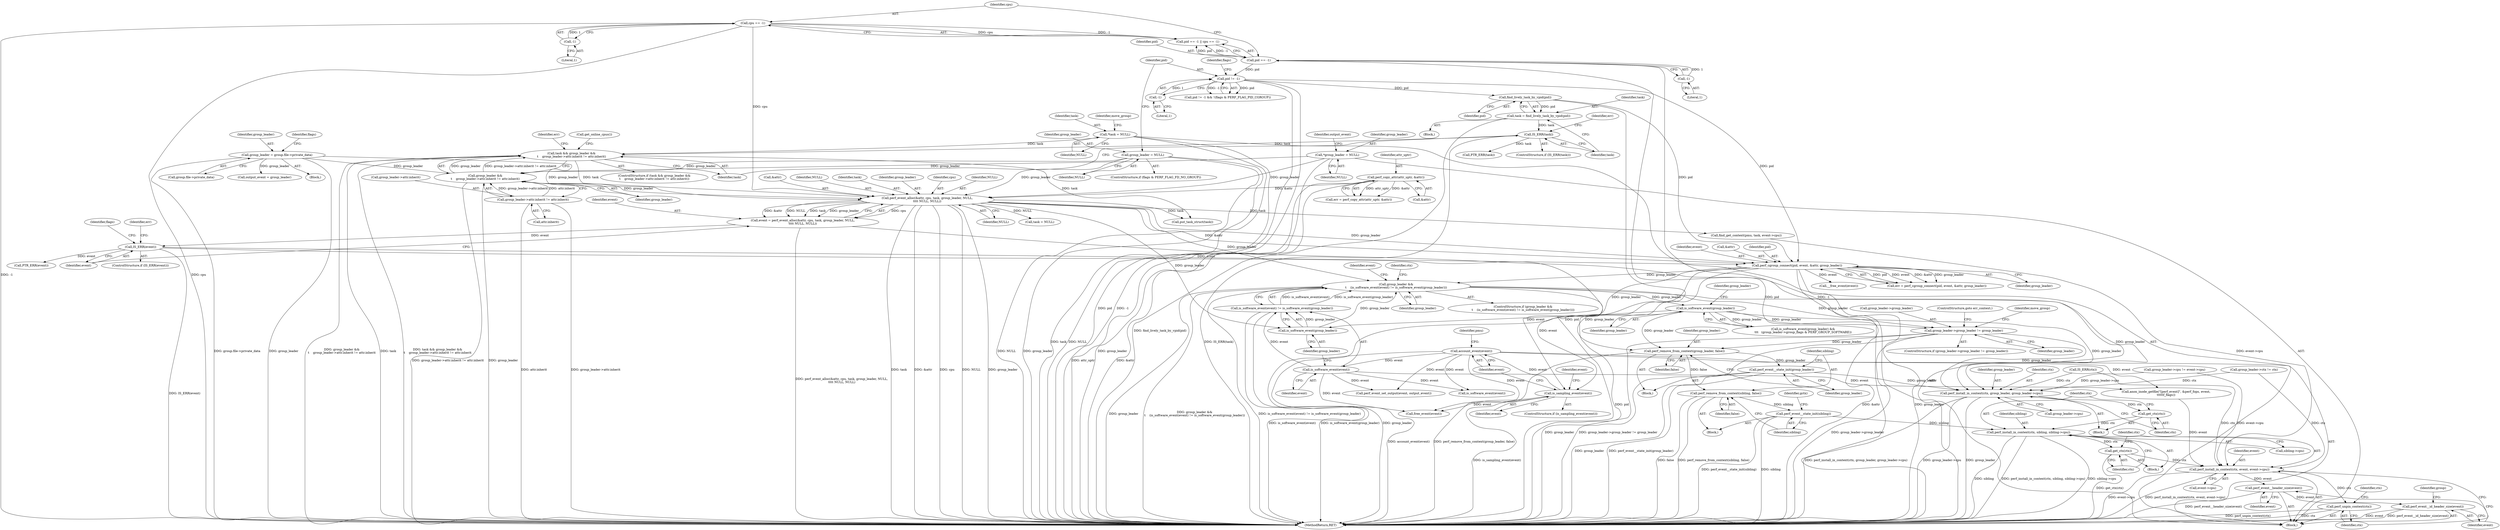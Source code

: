 digraph "0_linux_f63a8daa5812afef4f06c962351687e1ff9ccb2b@API" {
"1000546" [label="(Call,perf_remove_from_context(group_leader, false))"];
"1000457" [label="(Call,group_leader->group_leader != group_leader)"];
"1000393" [label="(Call,group_leader &&\n\t    (is_software_event(event) != is_software_event(group_leader)))"];
"1000355" [label="(Call,perf_cgroup_connect(pid, event, &attr, group_leader))"];
"1000285" [label="(Call,pid != -1)"];
"1000219" [label="(Call,pid == -1)"];
"1000221" [label="(Call,-1)"];
"1000287" [label="(Call,-1)"];
"1000296" [label="(Call,find_lively_task_by_vpid(pid))"];
"1000340" [label="(Call,IS_ERR(event))"];
"1000328" [label="(Call,event = perf_event_alloc(&attr, cpu, task, group_leader, NULL,\n\t\t\t\t NULL, NULL))"];
"1000330" [label="(Call,perf_event_alloc(&attr, cpu, task, group_leader, NULL,\n\t\t\t\t NULL, NULL))"];
"1000171" [label="(Call,perf_copy_attr(attr_uptr, &attr))"];
"1000223" [label="(Call,cpu == -1)"];
"1000225" [label="(Call,-1)"];
"1000308" [label="(Call,task && group_leader &&\n\t    group_leader->attr.inherit != attr.inherit)"];
"1000148" [label="(Call,*task = NULL)"];
"1000299" [label="(Call,IS_ERR(task))"];
"1000294" [label="(Call,task = find_lively_task_by_vpid(pid))"];
"1000310" [label="(Call,group_leader &&\n\t    group_leader->attr.inherit != attr.inherit)"];
"1000129" [label="(Call,*group_leader = NULL)"];
"1000262" [label="(Call,group_leader = group.file->private_data)"];
"1000280" [label="(Call,group_leader = NULL)"];
"1000312" [label="(Call,group_leader->attr.inherit != attr.inherit)"];
"1000398" [label="(Call,is_software_event(group_leader))"];
"1000395" [label="(Call,is_software_event(event) != is_software_event(group_leader))"];
"1000396" [label="(Call,is_software_event(event))"];
"1000385" [label="(Call,account_event(event))"];
"1000368" [label="(Call,is_sampling_event(event))"];
"1000413" [label="(Call,is_software_event(group_leader))"];
"1000549" [label="(Call,perf_event__state_init(group_leader))"];
"1000579" [label="(Call,perf_install_in_context(ctx, group_leader, group_leader->cpu))"];
"1000585" [label="(Call,get_ctx(ctx))"];
"1000588" [label="(Call,perf_install_in_context(ctx, sibling, sibling->cpu))"];
"1000594" [label="(Call,get_ctx(ctx))"];
"1000596" [label="(Call,perf_install_in_context(ctx, event, event->cpu))"];
"1000602" [label="(Call,perf_unpin_context(ctx))"];
"1000634" [label="(Call,perf_event__header_size(event))"];
"1000636" [label="(Call,perf_event__id_header_size(event))"];
"1000552" [label="(Call,perf_remove_from_context(sibling, false))"];
"1000555" [label="(Call,perf_event__state_init(sibling))"];
"1000328" [label="(Call,event = perf_event_alloc(&attr, cpu, task, group_leader, NULL,\n\t\t\t\t NULL, NULL))"];
"1000426" [label="(Call,find_get_context(pmu, task, event->cpu))"];
"1000658" [label="(Call,put_task_struct(task))"];
"1000581" [label="(Identifier,group_leader)"];
"1000554" [label="(Identifier,false)"];
"1000341" [label="(Identifier,event)"];
"1000331" [label="(Call,&attr)"];
"1000489" [label="(Call,group_leader->ctx != ctx)"];
"1000636" [label="(Call,perf_event__id_header_size(event))"];
"1000280" [label="(Call,group_leader = NULL)"];
"1000402" [label="(Call,is_software_event(event))"];
"1000273" [label="(Call,output_event = group_leader)"];
"1000329" [label="(Identifier,event)"];
"1000577" [label="(Block,)"];
"1000276" [label="(ControlStructure,if (flags & PERF_FLAG_FD_NO_GROUP))"];
"1000225" [label="(Call,-1)"];
"1000580" [label="(Identifier,ctx)"];
"1000284" [label="(Call,pid != -1 && !(flags & PERF_FLAG_PID_CGROUP))"];
"1000294" [label="(Call,task = find_lively_task_by_vpid(pid))"];
"1000310" [label="(Call,group_leader &&\n\t    group_leader->attr.inherit != attr.inherit)"];
"1000149" [label="(Identifier,task)"];
"1000587" [label="(Block,)"];
"1000357" [label="(Identifier,event)"];
"1000582" [label="(Call,group_leader->cpu)"];
"1000586" [label="(Identifier,ctx)"];
"1000375" [label="(Identifier,event)"];
"1000602" [label="(Call,perf_unpin_context(ctx))"];
"1000550" [label="(Identifier,group_leader)"];
"1000358" [label="(Call,&attr)"];
"1000547" [label="(Identifier,group_leader)"];
"1000556" [label="(Identifier,sibling)"];
"1000307" [label="(ControlStructure,if (task && group_leader &&\n\t    group_leader->attr.inherit != attr.inherit))"];
"1000585" [label="(Call,get_ctx(ctx))"];
"1000353" [label="(Call,err = perf_cgroup_connect(pid, event, &attr, group_leader))"];
"1000291" [label="(Identifier,flags)"];
"1000148" [label="(Call,*task = NULL)"];
"1000552" [label="(Call,perf_remove_from_context(sibling, false))"];
"1000356" [label="(Identifier,pid)"];
"1000171" [label="(Call,perf_copy_attr(attr_uptr, &attr))"];
"1000172" [label="(Identifier,attr_uptr)"];
"1000639" [label="(Identifier,group)"];
"1000637" [label="(Identifier,event)"];
"1000223" [label="(Call,cpu == -1)"];
"1000281" [label="(Identifier,group_leader)"];
"1000271" [label="(Identifier,flags)"];
"1000155" [label="(Identifier,move_group)"];
"1000598" [label="(Identifier,event)"];
"1000546" [label="(Call,perf_remove_from_context(group_leader, false))"];
"1000458" [label="(Call,group_leader->group_leader)"];
"1000318" [label="(Call,attr.inherit)"];
"1000386" [label="(Identifier,event)"];
"1000385" [label="(Call,account_event(event))"];
"1000338" [label="(Identifier,NULL)"];
"1000394" [label="(Identifier,group_leader)"];
"1000300" [label="(Identifier,task)"];
"1000456" [label="(ControlStructure,if (group_leader->group_leader != group_leader))"];
"1000287" [label="(Call,-1)"];
"1000226" [label="(Literal,1)"];
"1000309" [label="(Identifier,task)"];
"1000296" [label="(Call,find_lively_task_by_vpid(pid))"];
"1000597" [label="(Identifier,ctx)"];
"1000337" [label="(Identifier,NULL)"];
"1000298" [label="(ControlStructure,if (IS_ERR(task)))"];
"1000355" [label="(Call,perf_cgroup_connect(pid, event, &attr, group_leader))"];
"1000548" [label="(Identifier,false)"];
"1000252" [label="(Block,)"];
"1000334" [label="(Identifier,task)"];
"1000553" [label="(Identifier,sibling)"];
"1000534" [label="(Block,)"];
"1000595" [label="(Identifier,ctx)"];
"1000461" [label="(Identifier,group_leader)"];
"1000417" [label="(Identifier,group_leader)"];
"1000129" [label="(Call,*group_leader = NULL)"];
"1000350" [label="(Identifier,flags)"];
"1000369" [label="(Identifier,event)"];
"1000412" [label="(Call,is_software_event(group_leader) &&\n\t\t\t   (group_leader->group_flags & PERF_GROUP_SOFTWARE))"];
"1000425" [label="(Identifier,ctx)"];
"1000134" [label="(Identifier,output_event)"];
"1000218" [label="(Call,pid == -1 || cpu == -1)"];
"1000591" [label="(Call,sibling->cpu)"];
"1000360" [label="(Identifier,group_leader)"];
"1000340" [label="(Call,IS_ERR(event))"];
"1000323" [label="(Identifier,err)"];
"1000668" [label="(MethodReturn,RET)"];
"1000457" [label="(Call,group_leader->group_leader != group_leader)"];
"1000392" [label="(ControlStructure,if (group_leader &&\n\t    (is_software_event(event) != is_software_event(group_leader))))"];
"1000345" [label="(Call,PTR_ERR(event))"];
"1000462" [label="(ControlStructure,goto err_context;)"];
"1000288" [label="(Literal,1)"];
"1000403" [label="(Identifier,event)"];
"1000558" [label="(Identifier,gctx)"];
"1000344" [label="(Identifier,err)"];
"1000312" [label="(Call,group_leader->attr.inherit != attr.inherit)"];
"1000579" [label="(Call,perf_install_in_context(ctx, group_leader, group_leader->cpu))"];
"1000335" [label="(Identifier,group_leader)"];
"1000397" [label="(Identifier,event)"];
"1000295" [label="(Identifier,task)"];
"1000150" [label="(Identifier,NULL)"];
"1000327" [label="(Call,get_online_cpus())"];
"1000388" [label="(Identifier,pmu)"];
"1000393" [label="(Call,group_leader &&\n\t    (is_software_event(event) != is_software_event(group_leader)))"];
"1000607" [label="(Identifier,ctx)"];
"1000304" [label="(Call,PTR_ERR(task))"];
"1000169" [label="(Call,err = perf_copy_attr(attr_uptr, &attr))"];
"1000333" [label="(Identifier,cpu)"];
"1000399" [label="(Identifier,group_leader)"];
"1000173" [label="(Call,&attr)"];
"1000446" [label="(Call,task = NULL)"];
"1000635" [label="(Identifier,event)"];
"1000293" [label="(Block,)"];
"1000599" [label="(Call,event->cpu)"];
"1000263" [label="(Identifier,group_leader)"];
"1000433" [label="(Call,IS_ERR(ctx))"];
"1000224" [label="(Identifier,cpu)"];
"1000221" [label="(Call,-1)"];
"1000549" [label="(Call,perf_event__state_init(group_leader))"];
"1000311" [label="(Identifier,group_leader)"];
"1000285" [label="(Call,pid != -1)"];
"1000127" [label="(Block,)"];
"1000464" [label="(Identifier,move_group)"];
"1000220" [label="(Identifier,pid)"];
"1000262" [label="(Call,group_leader = group.file->private_data)"];
"1000414" [label="(Identifier,group_leader)"];
"1000594" [label="(Call,get_ctx(ctx))"];
"1000330" [label="(Call,perf_event_alloc(&attr, cpu, task, group_leader, NULL,\n\t\t\t\t NULL, NULL))"];
"1000303" [label="(Identifier,err)"];
"1000603" [label="(Identifier,ctx)"];
"1000517" [label="(Call,anon_inode_getfile(\"[perf_event]\", &perf_fops, event,\n\t\t\t\t\tf_flags))"];
"1000590" [label="(Identifier,sibling)"];
"1000299" [label="(Call,IS_ERR(task))"];
"1000313" [label="(Call,group_leader->attr.inherit)"];
"1000282" [label="(Identifier,NULL)"];
"1000413" [label="(Call,is_software_event(group_leader))"];
"1000336" [label="(Identifier,NULL)"];
"1000131" [label="(Identifier,NULL)"];
"1000651" [label="(Call,free_event(event))"];
"1000286" [label="(Identifier,pid)"];
"1000130" [label="(Identifier,group_leader)"];
"1000395" [label="(Call,is_software_event(event) != is_software_event(group_leader))"];
"1000551" [label="(Block,)"];
"1000396" [label="(Call,is_software_event(event))"];
"1000367" [label="(ControlStructure,if (is_sampling_event(event)))"];
"1000596" [label="(Call,perf_install_in_context(ctx, event, event->cpu))"];
"1000589" [label="(Identifier,ctx)"];
"1000509" [label="(Call,perf_event_set_output(event, output_event))"];
"1000264" [label="(Call,group.file->private_data)"];
"1000588" [label="(Call,perf_install_in_context(ctx, sibling, sibling->cpu))"];
"1000368" [label="(Call,is_sampling_event(event))"];
"1000634" [label="(Call,perf_event__header_size(event))"];
"1000219" [label="(Call,pid == -1)"];
"1000364" [label="(Call,__free_event(event))"];
"1000478" [label="(Call,group_leader->cpu != event->cpu)"];
"1000297" [label="(Identifier,pid)"];
"1000398" [label="(Call,is_software_event(group_leader))"];
"1000339" [label="(ControlStructure,if (IS_ERR(event)))"];
"1000555" [label="(Call,perf_event__state_init(sibling))"];
"1000308" [label="(Call,task && group_leader &&\n\t    group_leader->attr.inherit != attr.inherit)"];
"1000222" [label="(Literal,1)"];
"1000546" -> "1000534"  [label="AST: "];
"1000546" -> "1000548"  [label="CFG: "];
"1000547" -> "1000546"  [label="AST: "];
"1000548" -> "1000546"  [label="AST: "];
"1000550" -> "1000546"  [label="CFG: "];
"1000546" -> "1000668"  [label="DDG: perf_remove_from_context(group_leader, false)"];
"1000457" -> "1000546"  [label="DDG: group_leader"];
"1000393" -> "1000546"  [label="DDG: group_leader"];
"1000413" -> "1000546"  [label="DDG: group_leader"];
"1000546" -> "1000549"  [label="DDG: group_leader"];
"1000546" -> "1000552"  [label="DDG: false"];
"1000457" -> "1000456"  [label="AST: "];
"1000457" -> "1000461"  [label="CFG: "];
"1000458" -> "1000457"  [label="AST: "];
"1000461" -> "1000457"  [label="AST: "];
"1000462" -> "1000457"  [label="CFG: "];
"1000464" -> "1000457"  [label="CFG: "];
"1000457" -> "1000668"  [label="DDG: group_leader"];
"1000457" -> "1000668"  [label="DDG: group_leader->group_leader != group_leader"];
"1000457" -> "1000668"  [label="DDG: group_leader->group_leader"];
"1000393" -> "1000457"  [label="DDG: group_leader"];
"1000413" -> "1000457"  [label="DDG: group_leader"];
"1000457" -> "1000579"  [label="DDG: group_leader"];
"1000393" -> "1000392"  [label="AST: "];
"1000393" -> "1000394"  [label="CFG: "];
"1000393" -> "1000395"  [label="CFG: "];
"1000394" -> "1000393"  [label="AST: "];
"1000395" -> "1000393"  [label="AST: "];
"1000403" -> "1000393"  [label="CFG: "];
"1000425" -> "1000393"  [label="CFG: "];
"1000393" -> "1000668"  [label="DDG: group_leader"];
"1000393" -> "1000668"  [label="DDG: group_leader &&\n\t    (is_software_event(event) != is_software_event(group_leader))"];
"1000393" -> "1000668"  [label="DDG: is_software_event(event) != is_software_event(group_leader)"];
"1000355" -> "1000393"  [label="DDG: group_leader"];
"1000330" -> "1000393"  [label="DDG: group_leader"];
"1000398" -> "1000393"  [label="DDG: group_leader"];
"1000395" -> "1000393"  [label="DDG: is_software_event(event)"];
"1000395" -> "1000393"  [label="DDG: is_software_event(group_leader)"];
"1000393" -> "1000413"  [label="DDG: group_leader"];
"1000393" -> "1000579"  [label="DDG: group_leader"];
"1000355" -> "1000353"  [label="AST: "];
"1000355" -> "1000360"  [label="CFG: "];
"1000356" -> "1000355"  [label="AST: "];
"1000357" -> "1000355"  [label="AST: "];
"1000358" -> "1000355"  [label="AST: "];
"1000360" -> "1000355"  [label="AST: "];
"1000353" -> "1000355"  [label="CFG: "];
"1000355" -> "1000668"  [label="DDG: pid"];
"1000355" -> "1000668"  [label="DDG: &attr"];
"1000355" -> "1000668"  [label="DDG: group_leader"];
"1000355" -> "1000353"  [label="DDG: pid"];
"1000355" -> "1000353"  [label="DDG: event"];
"1000355" -> "1000353"  [label="DDG: &attr"];
"1000355" -> "1000353"  [label="DDG: group_leader"];
"1000285" -> "1000355"  [label="DDG: pid"];
"1000296" -> "1000355"  [label="DDG: pid"];
"1000340" -> "1000355"  [label="DDG: event"];
"1000330" -> "1000355"  [label="DDG: &attr"];
"1000330" -> "1000355"  [label="DDG: group_leader"];
"1000355" -> "1000364"  [label="DDG: event"];
"1000355" -> "1000368"  [label="DDG: event"];
"1000355" -> "1000398"  [label="DDG: group_leader"];
"1000285" -> "1000284"  [label="AST: "];
"1000285" -> "1000287"  [label="CFG: "];
"1000286" -> "1000285"  [label="AST: "];
"1000287" -> "1000285"  [label="AST: "];
"1000291" -> "1000285"  [label="CFG: "];
"1000284" -> "1000285"  [label="CFG: "];
"1000285" -> "1000668"  [label="DDG: pid"];
"1000285" -> "1000668"  [label="DDG: -1"];
"1000285" -> "1000284"  [label="DDG: pid"];
"1000285" -> "1000284"  [label="DDG: -1"];
"1000219" -> "1000285"  [label="DDG: pid"];
"1000287" -> "1000285"  [label="DDG: 1"];
"1000285" -> "1000296"  [label="DDG: pid"];
"1000219" -> "1000218"  [label="AST: "];
"1000219" -> "1000221"  [label="CFG: "];
"1000220" -> "1000219"  [label="AST: "];
"1000221" -> "1000219"  [label="AST: "];
"1000224" -> "1000219"  [label="CFG: "];
"1000218" -> "1000219"  [label="CFG: "];
"1000219" -> "1000668"  [label="DDG: -1"];
"1000219" -> "1000668"  [label="DDG: pid"];
"1000219" -> "1000218"  [label="DDG: pid"];
"1000219" -> "1000218"  [label="DDG: -1"];
"1000221" -> "1000219"  [label="DDG: 1"];
"1000221" -> "1000222"  [label="CFG: "];
"1000222" -> "1000221"  [label="AST: "];
"1000287" -> "1000288"  [label="CFG: "];
"1000288" -> "1000287"  [label="AST: "];
"1000296" -> "1000294"  [label="AST: "];
"1000296" -> "1000297"  [label="CFG: "];
"1000297" -> "1000296"  [label="AST: "];
"1000294" -> "1000296"  [label="CFG: "];
"1000296" -> "1000668"  [label="DDG: pid"];
"1000296" -> "1000294"  [label="DDG: pid"];
"1000340" -> "1000339"  [label="AST: "];
"1000340" -> "1000341"  [label="CFG: "];
"1000341" -> "1000340"  [label="AST: "];
"1000344" -> "1000340"  [label="CFG: "];
"1000350" -> "1000340"  [label="CFG: "];
"1000340" -> "1000668"  [label="DDG: IS_ERR(event)"];
"1000328" -> "1000340"  [label="DDG: event"];
"1000340" -> "1000345"  [label="DDG: event"];
"1000340" -> "1000368"  [label="DDG: event"];
"1000328" -> "1000127"  [label="AST: "];
"1000328" -> "1000330"  [label="CFG: "];
"1000329" -> "1000328"  [label="AST: "];
"1000330" -> "1000328"  [label="AST: "];
"1000341" -> "1000328"  [label="CFG: "];
"1000328" -> "1000668"  [label="DDG: perf_event_alloc(&attr, cpu, task, group_leader, NULL,\n\t\t\t\t NULL, NULL)"];
"1000330" -> "1000328"  [label="DDG: cpu"];
"1000330" -> "1000328"  [label="DDG: &attr"];
"1000330" -> "1000328"  [label="DDG: NULL"];
"1000330" -> "1000328"  [label="DDG: task"];
"1000330" -> "1000328"  [label="DDG: group_leader"];
"1000330" -> "1000338"  [label="CFG: "];
"1000331" -> "1000330"  [label="AST: "];
"1000333" -> "1000330"  [label="AST: "];
"1000334" -> "1000330"  [label="AST: "];
"1000335" -> "1000330"  [label="AST: "];
"1000336" -> "1000330"  [label="AST: "];
"1000337" -> "1000330"  [label="AST: "];
"1000338" -> "1000330"  [label="AST: "];
"1000330" -> "1000668"  [label="DDG: task"];
"1000330" -> "1000668"  [label="DDG: &attr"];
"1000330" -> "1000668"  [label="DDG: cpu"];
"1000330" -> "1000668"  [label="DDG: NULL"];
"1000330" -> "1000668"  [label="DDG: group_leader"];
"1000171" -> "1000330"  [label="DDG: &attr"];
"1000223" -> "1000330"  [label="DDG: cpu"];
"1000308" -> "1000330"  [label="DDG: task"];
"1000129" -> "1000330"  [label="DDG: group_leader"];
"1000310" -> "1000330"  [label="DDG: group_leader"];
"1000262" -> "1000330"  [label="DDG: group_leader"];
"1000280" -> "1000330"  [label="DDG: group_leader"];
"1000330" -> "1000398"  [label="DDG: group_leader"];
"1000330" -> "1000426"  [label="DDG: task"];
"1000330" -> "1000446"  [label="DDG: NULL"];
"1000330" -> "1000658"  [label="DDG: task"];
"1000171" -> "1000169"  [label="AST: "];
"1000171" -> "1000173"  [label="CFG: "];
"1000172" -> "1000171"  [label="AST: "];
"1000173" -> "1000171"  [label="AST: "];
"1000169" -> "1000171"  [label="CFG: "];
"1000171" -> "1000668"  [label="DDG: attr_uptr"];
"1000171" -> "1000668"  [label="DDG: &attr"];
"1000171" -> "1000169"  [label="DDG: attr_uptr"];
"1000171" -> "1000169"  [label="DDG: &attr"];
"1000223" -> "1000218"  [label="AST: "];
"1000223" -> "1000225"  [label="CFG: "];
"1000224" -> "1000223"  [label="AST: "];
"1000225" -> "1000223"  [label="AST: "];
"1000218" -> "1000223"  [label="CFG: "];
"1000223" -> "1000668"  [label="DDG: -1"];
"1000223" -> "1000668"  [label="DDG: cpu"];
"1000223" -> "1000218"  [label="DDG: cpu"];
"1000223" -> "1000218"  [label="DDG: -1"];
"1000225" -> "1000223"  [label="DDG: 1"];
"1000225" -> "1000226"  [label="CFG: "];
"1000226" -> "1000225"  [label="AST: "];
"1000308" -> "1000307"  [label="AST: "];
"1000308" -> "1000309"  [label="CFG: "];
"1000308" -> "1000310"  [label="CFG: "];
"1000309" -> "1000308"  [label="AST: "];
"1000310" -> "1000308"  [label="AST: "];
"1000323" -> "1000308"  [label="CFG: "];
"1000327" -> "1000308"  [label="CFG: "];
"1000308" -> "1000668"  [label="DDG: group_leader &&\n\t    group_leader->attr.inherit != attr.inherit"];
"1000308" -> "1000668"  [label="DDG: task"];
"1000308" -> "1000668"  [label="DDG: task && group_leader &&\n\t    group_leader->attr.inherit != attr.inherit"];
"1000148" -> "1000308"  [label="DDG: task"];
"1000299" -> "1000308"  [label="DDG: task"];
"1000310" -> "1000308"  [label="DDG: group_leader"];
"1000310" -> "1000308"  [label="DDG: group_leader->attr.inherit != attr.inherit"];
"1000308" -> "1000658"  [label="DDG: task"];
"1000148" -> "1000127"  [label="AST: "];
"1000148" -> "1000150"  [label="CFG: "];
"1000149" -> "1000148"  [label="AST: "];
"1000150" -> "1000148"  [label="AST: "];
"1000155" -> "1000148"  [label="CFG: "];
"1000148" -> "1000668"  [label="DDG: task"];
"1000148" -> "1000668"  [label="DDG: NULL"];
"1000299" -> "1000298"  [label="AST: "];
"1000299" -> "1000300"  [label="CFG: "];
"1000300" -> "1000299"  [label="AST: "];
"1000303" -> "1000299"  [label="CFG: "];
"1000309" -> "1000299"  [label="CFG: "];
"1000299" -> "1000668"  [label="DDG: IS_ERR(task)"];
"1000294" -> "1000299"  [label="DDG: task"];
"1000299" -> "1000304"  [label="DDG: task"];
"1000294" -> "1000293"  [label="AST: "];
"1000295" -> "1000294"  [label="AST: "];
"1000300" -> "1000294"  [label="CFG: "];
"1000294" -> "1000668"  [label="DDG: find_lively_task_by_vpid(pid)"];
"1000310" -> "1000311"  [label="CFG: "];
"1000310" -> "1000312"  [label="CFG: "];
"1000311" -> "1000310"  [label="AST: "];
"1000312" -> "1000310"  [label="AST: "];
"1000310" -> "1000668"  [label="DDG: group_leader->attr.inherit != attr.inherit"];
"1000310" -> "1000668"  [label="DDG: group_leader"];
"1000129" -> "1000310"  [label="DDG: group_leader"];
"1000262" -> "1000310"  [label="DDG: group_leader"];
"1000280" -> "1000310"  [label="DDG: group_leader"];
"1000312" -> "1000310"  [label="DDG: group_leader->attr.inherit"];
"1000312" -> "1000310"  [label="DDG: attr.inherit"];
"1000129" -> "1000127"  [label="AST: "];
"1000129" -> "1000131"  [label="CFG: "];
"1000130" -> "1000129"  [label="AST: "];
"1000131" -> "1000129"  [label="AST: "];
"1000134" -> "1000129"  [label="CFG: "];
"1000129" -> "1000668"  [label="DDG: group_leader"];
"1000262" -> "1000252"  [label="AST: "];
"1000262" -> "1000264"  [label="CFG: "];
"1000263" -> "1000262"  [label="AST: "];
"1000264" -> "1000262"  [label="AST: "];
"1000271" -> "1000262"  [label="CFG: "];
"1000262" -> "1000668"  [label="DDG: group.file->private_data"];
"1000262" -> "1000668"  [label="DDG: group_leader"];
"1000262" -> "1000273"  [label="DDG: group_leader"];
"1000280" -> "1000276"  [label="AST: "];
"1000280" -> "1000282"  [label="CFG: "];
"1000281" -> "1000280"  [label="AST: "];
"1000282" -> "1000280"  [label="AST: "];
"1000286" -> "1000280"  [label="CFG: "];
"1000280" -> "1000668"  [label="DDG: NULL"];
"1000280" -> "1000668"  [label="DDG: group_leader"];
"1000312" -> "1000318"  [label="CFG: "];
"1000313" -> "1000312"  [label="AST: "];
"1000318" -> "1000312"  [label="AST: "];
"1000312" -> "1000668"  [label="DDG: attr.inherit"];
"1000312" -> "1000668"  [label="DDG: group_leader->attr.inherit"];
"1000398" -> "1000395"  [label="AST: "];
"1000398" -> "1000399"  [label="CFG: "];
"1000399" -> "1000398"  [label="AST: "];
"1000395" -> "1000398"  [label="CFG: "];
"1000398" -> "1000395"  [label="DDG: group_leader"];
"1000396" -> "1000395"  [label="AST: "];
"1000395" -> "1000668"  [label="DDG: is_software_event(event)"];
"1000395" -> "1000668"  [label="DDG: is_software_event(group_leader)"];
"1000396" -> "1000395"  [label="DDG: event"];
"1000396" -> "1000397"  [label="CFG: "];
"1000397" -> "1000396"  [label="AST: "];
"1000399" -> "1000396"  [label="CFG: "];
"1000385" -> "1000396"  [label="DDG: event"];
"1000396" -> "1000402"  [label="DDG: event"];
"1000396" -> "1000509"  [label="DDG: event"];
"1000396" -> "1000517"  [label="DDG: event"];
"1000396" -> "1000651"  [label="DDG: event"];
"1000385" -> "1000127"  [label="AST: "];
"1000385" -> "1000386"  [label="CFG: "];
"1000386" -> "1000385"  [label="AST: "];
"1000388" -> "1000385"  [label="CFG: "];
"1000385" -> "1000668"  [label="DDG: account_event(event)"];
"1000368" -> "1000385"  [label="DDG: event"];
"1000385" -> "1000402"  [label="DDG: event"];
"1000385" -> "1000509"  [label="DDG: event"];
"1000385" -> "1000517"  [label="DDG: event"];
"1000385" -> "1000651"  [label="DDG: event"];
"1000368" -> "1000367"  [label="AST: "];
"1000368" -> "1000369"  [label="CFG: "];
"1000369" -> "1000368"  [label="AST: "];
"1000375" -> "1000368"  [label="CFG: "];
"1000386" -> "1000368"  [label="CFG: "];
"1000368" -> "1000668"  [label="DDG: is_sampling_event(event)"];
"1000368" -> "1000651"  [label="DDG: event"];
"1000413" -> "1000412"  [label="AST: "];
"1000413" -> "1000414"  [label="CFG: "];
"1000414" -> "1000413"  [label="AST: "];
"1000417" -> "1000413"  [label="CFG: "];
"1000412" -> "1000413"  [label="CFG: "];
"1000413" -> "1000668"  [label="DDG: group_leader"];
"1000413" -> "1000412"  [label="DDG: group_leader"];
"1000413" -> "1000579"  [label="DDG: group_leader"];
"1000549" -> "1000534"  [label="AST: "];
"1000549" -> "1000550"  [label="CFG: "];
"1000550" -> "1000549"  [label="AST: "];
"1000553" -> "1000549"  [label="CFG: "];
"1000549" -> "1000668"  [label="DDG: group_leader"];
"1000549" -> "1000668"  [label="DDG: perf_event__state_init(group_leader)"];
"1000549" -> "1000579"  [label="DDG: group_leader"];
"1000579" -> "1000577"  [label="AST: "];
"1000579" -> "1000582"  [label="CFG: "];
"1000580" -> "1000579"  [label="AST: "];
"1000581" -> "1000579"  [label="AST: "];
"1000582" -> "1000579"  [label="AST: "];
"1000586" -> "1000579"  [label="CFG: "];
"1000579" -> "1000668"  [label="DDG: perf_install_in_context(ctx, group_leader, group_leader->cpu)"];
"1000579" -> "1000668"  [label="DDG: group_leader->cpu"];
"1000579" -> "1000668"  [label="DDG: group_leader"];
"1000433" -> "1000579"  [label="DDG: ctx"];
"1000489" -> "1000579"  [label="DDG: ctx"];
"1000478" -> "1000579"  [label="DDG: group_leader->cpu"];
"1000579" -> "1000585"  [label="DDG: ctx"];
"1000585" -> "1000577"  [label="AST: "];
"1000585" -> "1000586"  [label="CFG: "];
"1000586" -> "1000585"  [label="AST: "];
"1000589" -> "1000585"  [label="CFG: "];
"1000585" -> "1000588"  [label="DDG: ctx"];
"1000588" -> "1000587"  [label="AST: "];
"1000588" -> "1000591"  [label="CFG: "];
"1000589" -> "1000588"  [label="AST: "];
"1000590" -> "1000588"  [label="AST: "];
"1000591" -> "1000588"  [label="AST: "];
"1000595" -> "1000588"  [label="CFG: "];
"1000588" -> "1000668"  [label="DDG: sibling"];
"1000588" -> "1000668"  [label="DDG: perf_install_in_context(ctx, sibling, sibling->cpu)"];
"1000588" -> "1000668"  [label="DDG: sibling->cpu"];
"1000555" -> "1000588"  [label="DDG: sibling"];
"1000588" -> "1000594"  [label="DDG: ctx"];
"1000594" -> "1000587"  [label="AST: "];
"1000594" -> "1000595"  [label="CFG: "];
"1000595" -> "1000594"  [label="AST: "];
"1000597" -> "1000594"  [label="CFG: "];
"1000594" -> "1000668"  [label="DDG: get_ctx(ctx)"];
"1000594" -> "1000596"  [label="DDG: ctx"];
"1000596" -> "1000127"  [label="AST: "];
"1000596" -> "1000599"  [label="CFG: "];
"1000597" -> "1000596"  [label="AST: "];
"1000598" -> "1000596"  [label="AST: "];
"1000599" -> "1000596"  [label="AST: "];
"1000603" -> "1000596"  [label="CFG: "];
"1000596" -> "1000668"  [label="DDG: event->cpu"];
"1000596" -> "1000668"  [label="DDG: perf_install_in_context(ctx, event, event->cpu)"];
"1000433" -> "1000596"  [label="DDG: ctx"];
"1000489" -> "1000596"  [label="DDG: ctx"];
"1000517" -> "1000596"  [label="DDG: event"];
"1000426" -> "1000596"  [label="DDG: event->cpu"];
"1000478" -> "1000596"  [label="DDG: event->cpu"];
"1000596" -> "1000602"  [label="DDG: ctx"];
"1000596" -> "1000634"  [label="DDG: event"];
"1000602" -> "1000127"  [label="AST: "];
"1000602" -> "1000603"  [label="CFG: "];
"1000603" -> "1000602"  [label="AST: "];
"1000607" -> "1000602"  [label="CFG: "];
"1000602" -> "1000668"  [label="DDG: perf_unpin_context(ctx)"];
"1000602" -> "1000668"  [label="DDG: ctx"];
"1000634" -> "1000127"  [label="AST: "];
"1000634" -> "1000635"  [label="CFG: "];
"1000635" -> "1000634"  [label="AST: "];
"1000637" -> "1000634"  [label="CFG: "];
"1000634" -> "1000668"  [label="DDG: perf_event__header_size(event)"];
"1000634" -> "1000636"  [label="DDG: event"];
"1000636" -> "1000127"  [label="AST: "];
"1000636" -> "1000637"  [label="CFG: "];
"1000637" -> "1000636"  [label="AST: "];
"1000639" -> "1000636"  [label="CFG: "];
"1000636" -> "1000668"  [label="DDG: event"];
"1000636" -> "1000668"  [label="DDG: perf_event__id_header_size(event)"];
"1000552" -> "1000551"  [label="AST: "];
"1000552" -> "1000554"  [label="CFG: "];
"1000553" -> "1000552"  [label="AST: "];
"1000554" -> "1000552"  [label="AST: "];
"1000556" -> "1000552"  [label="CFG: "];
"1000552" -> "1000668"  [label="DDG: false"];
"1000552" -> "1000668"  [label="DDG: perf_remove_from_context(sibling, false)"];
"1000552" -> "1000555"  [label="DDG: sibling"];
"1000555" -> "1000551"  [label="AST: "];
"1000555" -> "1000556"  [label="CFG: "];
"1000556" -> "1000555"  [label="AST: "];
"1000558" -> "1000555"  [label="CFG: "];
"1000555" -> "1000668"  [label="DDG: perf_event__state_init(sibling)"];
"1000555" -> "1000668"  [label="DDG: sibling"];
}
